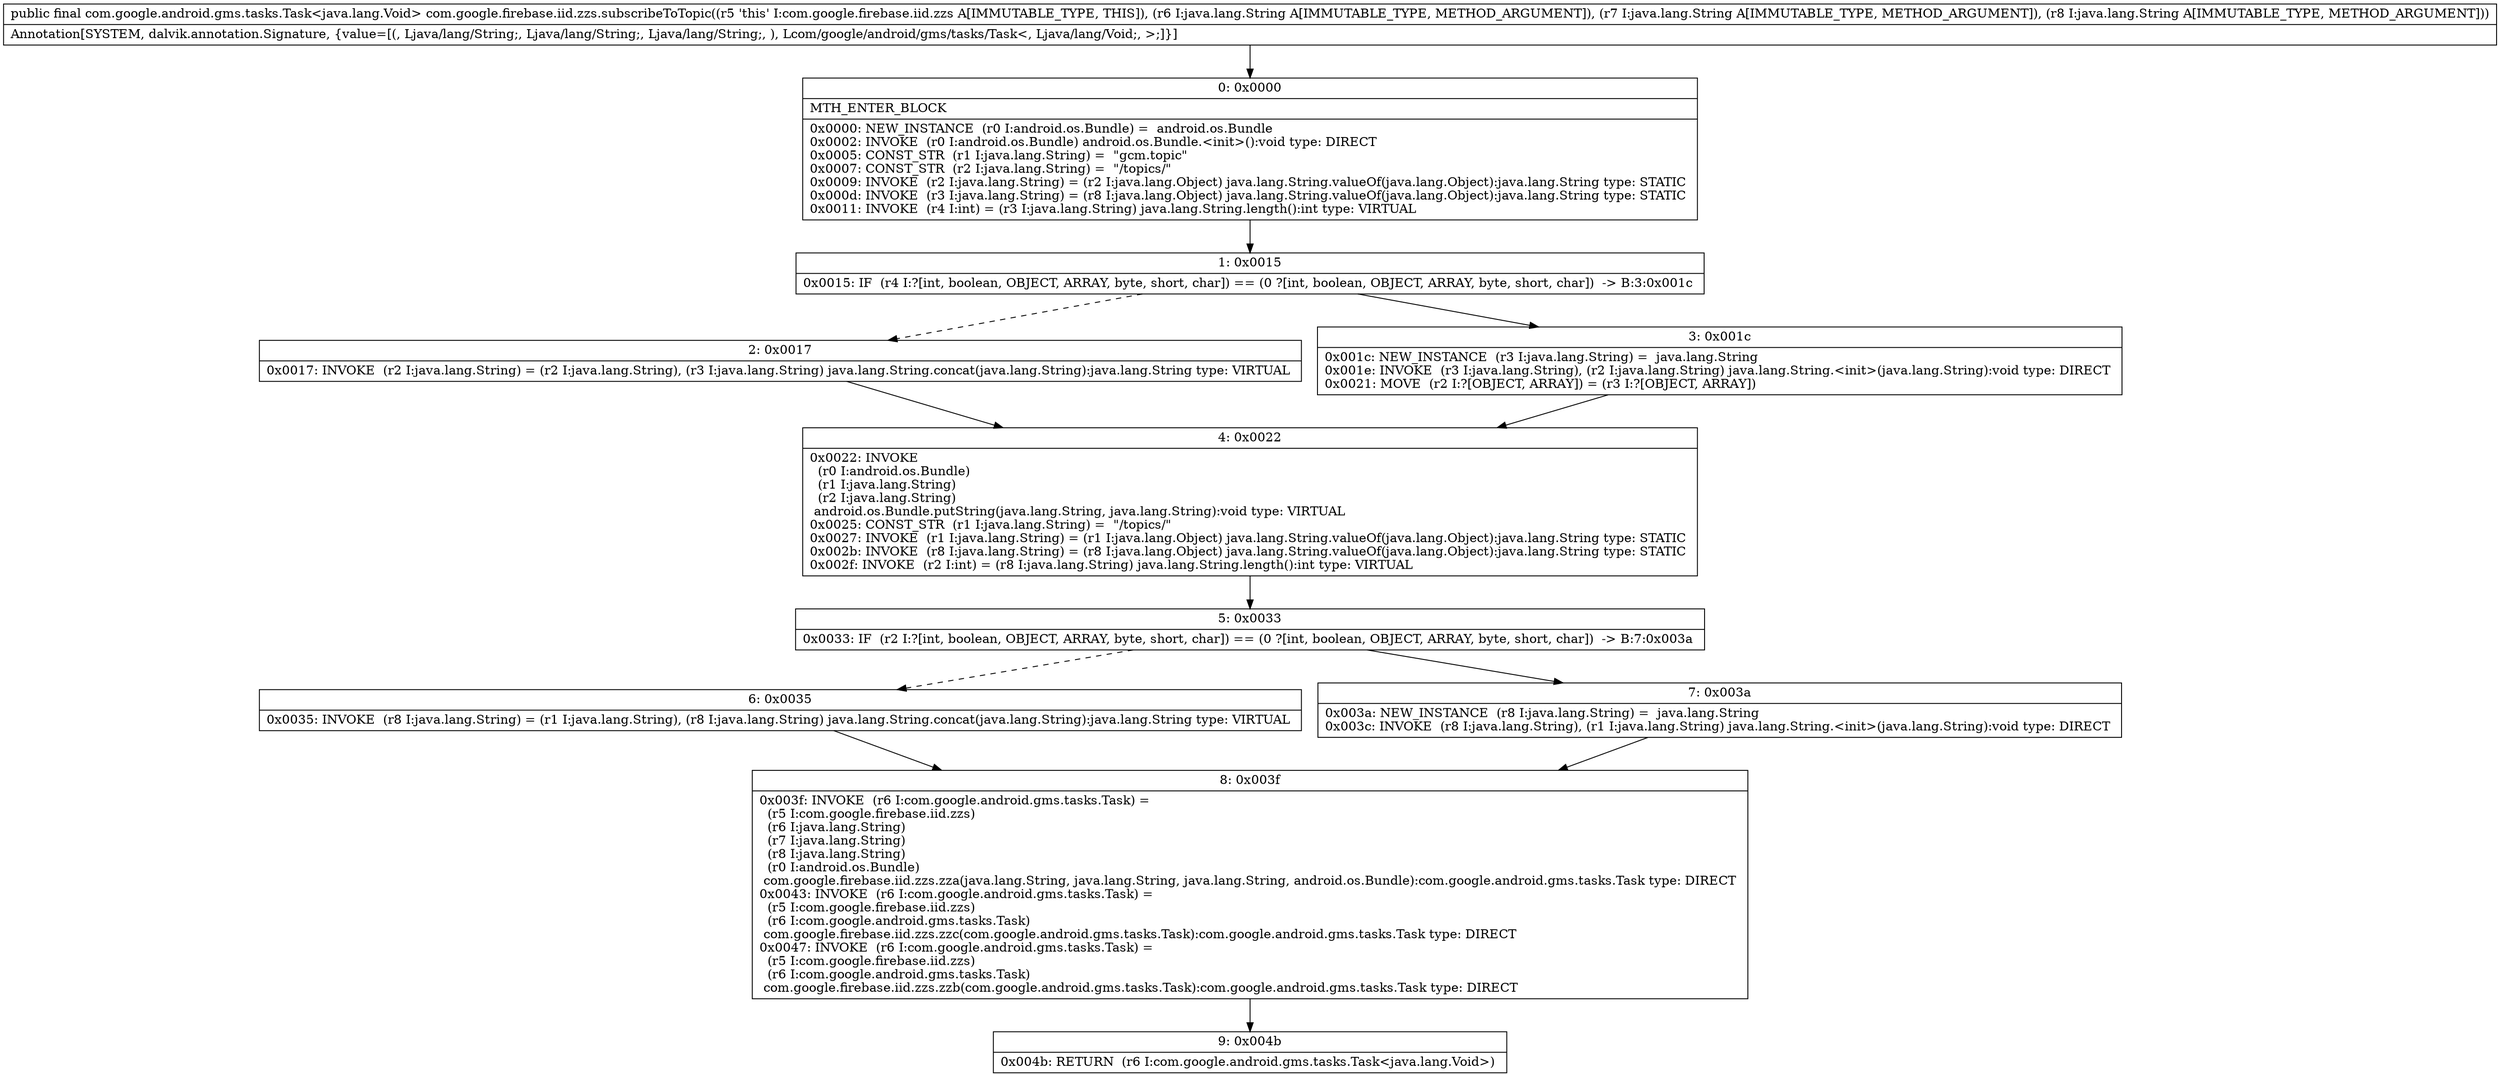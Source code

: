 digraph "CFG forcom.google.firebase.iid.zzs.subscribeToTopic(Ljava\/lang\/String;Ljava\/lang\/String;Ljava\/lang\/String;)Lcom\/google\/android\/gms\/tasks\/Task;" {
Node_0 [shape=record,label="{0\:\ 0x0000|MTH_ENTER_BLOCK\l|0x0000: NEW_INSTANCE  (r0 I:android.os.Bundle) =  android.os.Bundle \l0x0002: INVOKE  (r0 I:android.os.Bundle) android.os.Bundle.\<init\>():void type: DIRECT \l0x0005: CONST_STR  (r1 I:java.lang.String) =  \"gcm.topic\" \l0x0007: CONST_STR  (r2 I:java.lang.String) =  \"\/topics\/\" \l0x0009: INVOKE  (r2 I:java.lang.String) = (r2 I:java.lang.Object) java.lang.String.valueOf(java.lang.Object):java.lang.String type: STATIC \l0x000d: INVOKE  (r3 I:java.lang.String) = (r8 I:java.lang.Object) java.lang.String.valueOf(java.lang.Object):java.lang.String type: STATIC \l0x0011: INVOKE  (r4 I:int) = (r3 I:java.lang.String) java.lang.String.length():int type: VIRTUAL \l}"];
Node_1 [shape=record,label="{1\:\ 0x0015|0x0015: IF  (r4 I:?[int, boolean, OBJECT, ARRAY, byte, short, char]) == (0 ?[int, boolean, OBJECT, ARRAY, byte, short, char])  \-\> B:3:0x001c \l}"];
Node_2 [shape=record,label="{2\:\ 0x0017|0x0017: INVOKE  (r2 I:java.lang.String) = (r2 I:java.lang.String), (r3 I:java.lang.String) java.lang.String.concat(java.lang.String):java.lang.String type: VIRTUAL \l}"];
Node_3 [shape=record,label="{3\:\ 0x001c|0x001c: NEW_INSTANCE  (r3 I:java.lang.String) =  java.lang.String \l0x001e: INVOKE  (r3 I:java.lang.String), (r2 I:java.lang.String) java.lang.String.\<init\>(java.lang.String):void type: DIRECT \l0x0021: MOVE  (r2 I:?[OBJECT, ARRAY]) = (r3 I:?[OBJECT, ARRAY]) \l}"];
Node_4 [shape=record,label="{4\:\ 0x0022|0x0022: INVOKE  \l  (r0 I:android.os.Bundle)\l  (r1 I:java.lang.String)\l  (r2 I:java.lang.String)\l android.os.Bundle.putString(java.lang.String, java.lang.String):void type: VIRTUAL \l0x0025: CONST_STR  (r1 I:java.lang.String) =  \"\/topics\/\" \l0x0027: INVOKE  (r1 I:java.lang.String) = (r1 I:java.lang.Object) java.lang.String.valueOf(java.lang.Object):java.lang.String type: STATIC \l0x002b: INVOKE  (r8 I:java.lang.String) = (r8 I:java.lang.Object) java.lang.String.valueOf(java.lang.Object):java.lang.String type: STATIC \l0x002f: INVOKE  (r2 I:int) = (r8 I:java.lang.String) java.lang.String.length():int type: VIRTUAL \l}"];
Node_5 [shape=record,label="{5\:\ 0x0033|0x0033: IF  (r2 I:?[int, boolean, OBJECT, ARRAY, byte, short, char]) == (0 ?[int, boolean, OBJECT, ARRAY, byte, short, char])  \-\> B:7:0x003a \l}"];
Node_6 [shape=record,label="{6\:\ 0x0035|0x0035: INVOKE  (r8 I:java.lang.String) = (r1 I:java.lang.String), (r8 I:java.lang.String) java.lang.String.concat(java.lang.String):java.lang.String type: VIRTUAL \l}"];
Node_7 [shape=record,label="{7\:\ 0x003a|0x003a: NEW_INSTANCE  (r8 I:java.lang.String) =  java.lang.String \l0x003c: INVOKE  (r8 I:java.lang.String), (r1 I:java.lang.String) java.lang.String.\<init\>(java.lang.String):void type: DIRECT \l}"];
Node_8 [shape=record,label="{8\:\ 0x003f|0x003f: INVOKE  (r6 I:com.google.android.gms.tasks.Task) = \l  (r5 I:com.google.firebase.iid.zzs)\l  (r6 I:java.lang.String)\l  (r7 I:java.lang.String)\l  (r8 I:java.lang.String)\l  (r0 I:android.os.Bundle)\l com.google.firebase.iid.zzs.zza(java.lang.String, java.lang.String, java.lang.String, android.os.Bundle):com.google.android.gms.tasks.Task type: DIRECT \l0x0043: INVOKE  (r6 I:com.google.android.gms.tasks.Task) = \l  (r5 I:com.google.firebase.iid.zzs)\l  (r6 I:com.google.android.gms.tasks.Task)\l com.google.firebase.iid.zzs.zzc(com.google.android.gms.tasks.Task):com.google.android.gms.tasks.Task type: DIRECT \l0x0047: INVOKE  (r6 I:com.google.android.gms.tasks.Task) = \l  (r5 I:com.google.firebase.iid.zzs)\l  (r6 I:com.google.android.gms.tasks.Task)\l com.google.firebase.iid.zzs.zzb(com.google.android.gms.tasks.Task):com.google.android.gms.tasks.Task type: DIRECT \l}"];
Node_9 [shape=record,label="{9\:\ 0x004b|0x004b: RETURN  (r6 I:com.google.android.gms.tasks.Task\<java.lang.Void\>) \l}"];
MethodNode[shape=record,label="{public final com.google.android.gms.tasks.Task\<java.lang.Void\> com.google.firebase.iid.zzs.subscribeToTopic((r5 'this' I:com.google.firebase.iid.zzs A[IMMUTABLE_TYPE, THIS]), (r6 I:java.lang.String A[IMMUTABLE_TYPE, METHOD_ARGUMENT]), (r7 I:java.lang.String A[IMMUTABLE_TYPE, METHOD_ARGUMENT]), (r8 I:java.lang.String A[IMMUTABLE_TYPE, METHOD_ARGUMENT]))  | Annotation[SYSTEM, dalvik.annotation.Signature, \{value=[(, Ljava\/lang\/String;, Ljava\/lang\/String;, Ljava\/lang\/String;, ), Lcom\/google\/android\/gms\/tasks\/Task\<, Ljava\/lang\/Void;, \>;]\}]\l}"];
MethodNode -> Node_0;
Node_0 -> Node_1;
Node_1 -> Node_2[style=dashed];
Node_1 -> Node_3;
Node_2 -> Node_4;
Node_3 -> Node_4;
Node_4 -> Node_5;
Node_5 -> Node_6[style=dashed];
Node_5 -> Node_7;
Node_6 -> Node_8;
Node_7 -> Node_8;
Node_8 -> Node_9;
}


